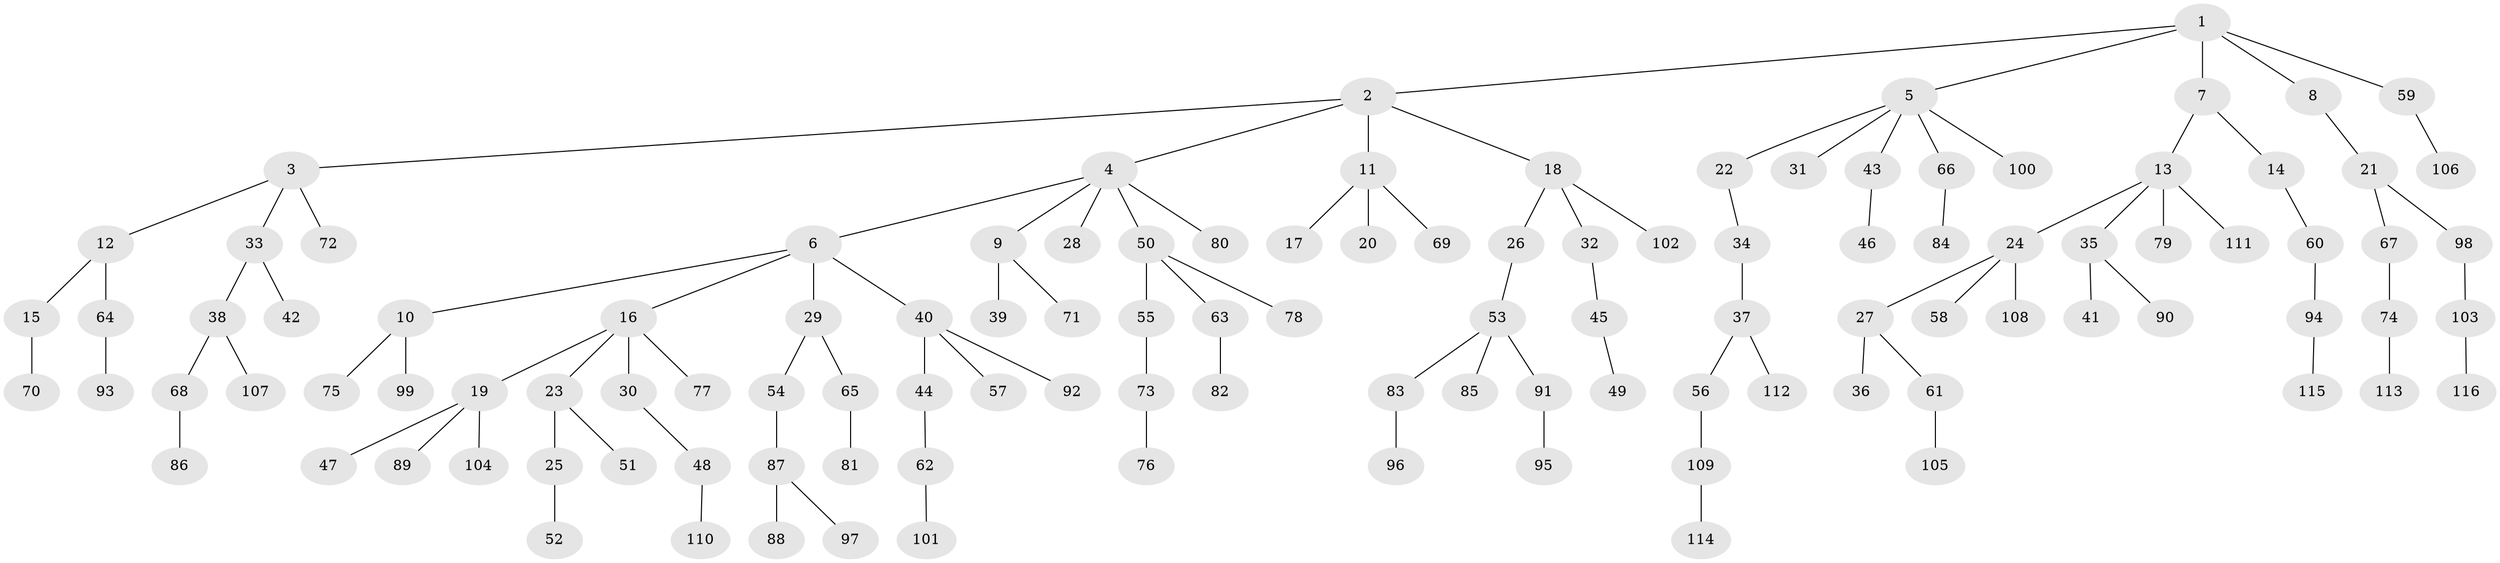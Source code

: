 // Generated by graph-tools (version 1.1) at 2025/52/03/09/25 04:52:24]
// undirected, 116 vertices, 115 edges
graph export_dot {
graph [start="1"]
  node [color=gray90,style=filled];
  1;
  2;
  3;
  4;
  5;
  6;
  7;
  8;
  9;
  10;
  11;
  12;
  13;
  14;
  15;
  16;
  17;
  18;
  19;
  20;
  21;
  22;
  23;
  24;
  25;
  26;
  27;
  28;
  29;
  30;
  31;
  32;
  33;
  34;
  35;
  36;
  37;
  38;
  39;
  40;
  41;
  42;
  43;
  44;
  45;
  46;
  47;
  48;
  49;
  50;
  51;
  52;
  53;
  54;
  55;
  56;
  57;
  58;
  59;
  60;
  61;
  62;
  63;
  64;
  65;
  66;
  67;
  68;
  69;
  70;
  71;
  72;
  73;
  74;
  75;
  76;
  77;
  78;
  79;
  80;
  81;
  82;
  83;
  84;
  85;
  86;
  87;
  88;
  89;
  90;
  91;
  92;
  93;
  94;
  95;
  96;
  97;
  98;
  99;
  100;
  101;
  102;
  103;
  104;
  105;
  106;
  107;
  108;
  109;
  110;
  111;
  112;
  113;
  114;
  115;
  116;
  1 -- 2;
  1 -- 5;
  1 -- 7;
  1 -- 8;
  1 -- 59;
  2 -- 3;
  2 -- 4;
  2 -- 11;
  2 -- 18;
  3 -- 12;
  3 -- 33;
  3 -- 72;
  4 -- 6;
  4 -- 9;
  4 -- 28;
  4 -- 50;
  4 -- 80;
  5 -- 22;
  5 -- 31;
  5 -- 43;
  5 -- 66;
  5 -- 100;
  6 -- 10;
  6 -- 16;
  6 -- 29;
  6 -- 40;
  7 -- 13;
  7 -- 14;
  8 -- 21;
  9 -- 39;
  9 -- 71;
  10 -- 75;
  10 -- 99;
  11 -- 17;
  11 -- 20;
  11 -- 69;
  12 -- 15;
  12 -- 64;
  13 -- 24;
  13 -- 35;
  13 -- 79;
  13 -- 111;
  14 -- 60;
  15 -- 70;
  16 -- 19;
  16 -- 23;
  16 -- 30;
  16 -- 77;
  18 -- 26;
  18 -- 32;
  18 -- 102;
  19 -- 47;
  19 -- 89;
  19 -- 104;
  21 -- 67;
  21 -- 98;
  22 -- 34;
  23 -- 25;
  23 -- 51;
  24 -- 27;
  24 -- 58;
  24 -- 108;
  25 -- 52;
  26 -- 53;
  27 -- 36;
  27 -- 61;
  29 -- 54;
  29 -- 65;
  30 -- 48;
  32 -- 45;
  33 -- 38;
  33 -- 42;
  34 -- 37;
  35 -- 41;
  35 -- 90;
  37 -- 56;
  37 -- 112;
  38 -- 68;
  38 -- 107;
  40 -- 44;
  40 -- 57;
  40 -- 92;
  43 -- 46;
  44 -- 62;
  45 -- 49;
  48 -- 110;
  50 -- 55;
  50 -- 63;
  50 -- 78;
  53 -- 83;
  53 -- 85;
  53 -- 91;
  54 -- 87;
  55 -- 73;
  56 -- 109;
  59 -- 106;
  60 -- 94;
  61 -- 105;
  62 -- 101;
  63 -- 82;
  64 -- 93;
  65 -- 81;
  66 -- 84;
  67 -- 74;
  68 -- 86;
  73 -- 76;
  74 -- 113;
  83 -- 96;
  87 -- 88;
  87 -- 97;
  91 -- 95;
  94 -- 115;
  98 -- 103;
  103 -- 116;
  109 -- 114;
}
